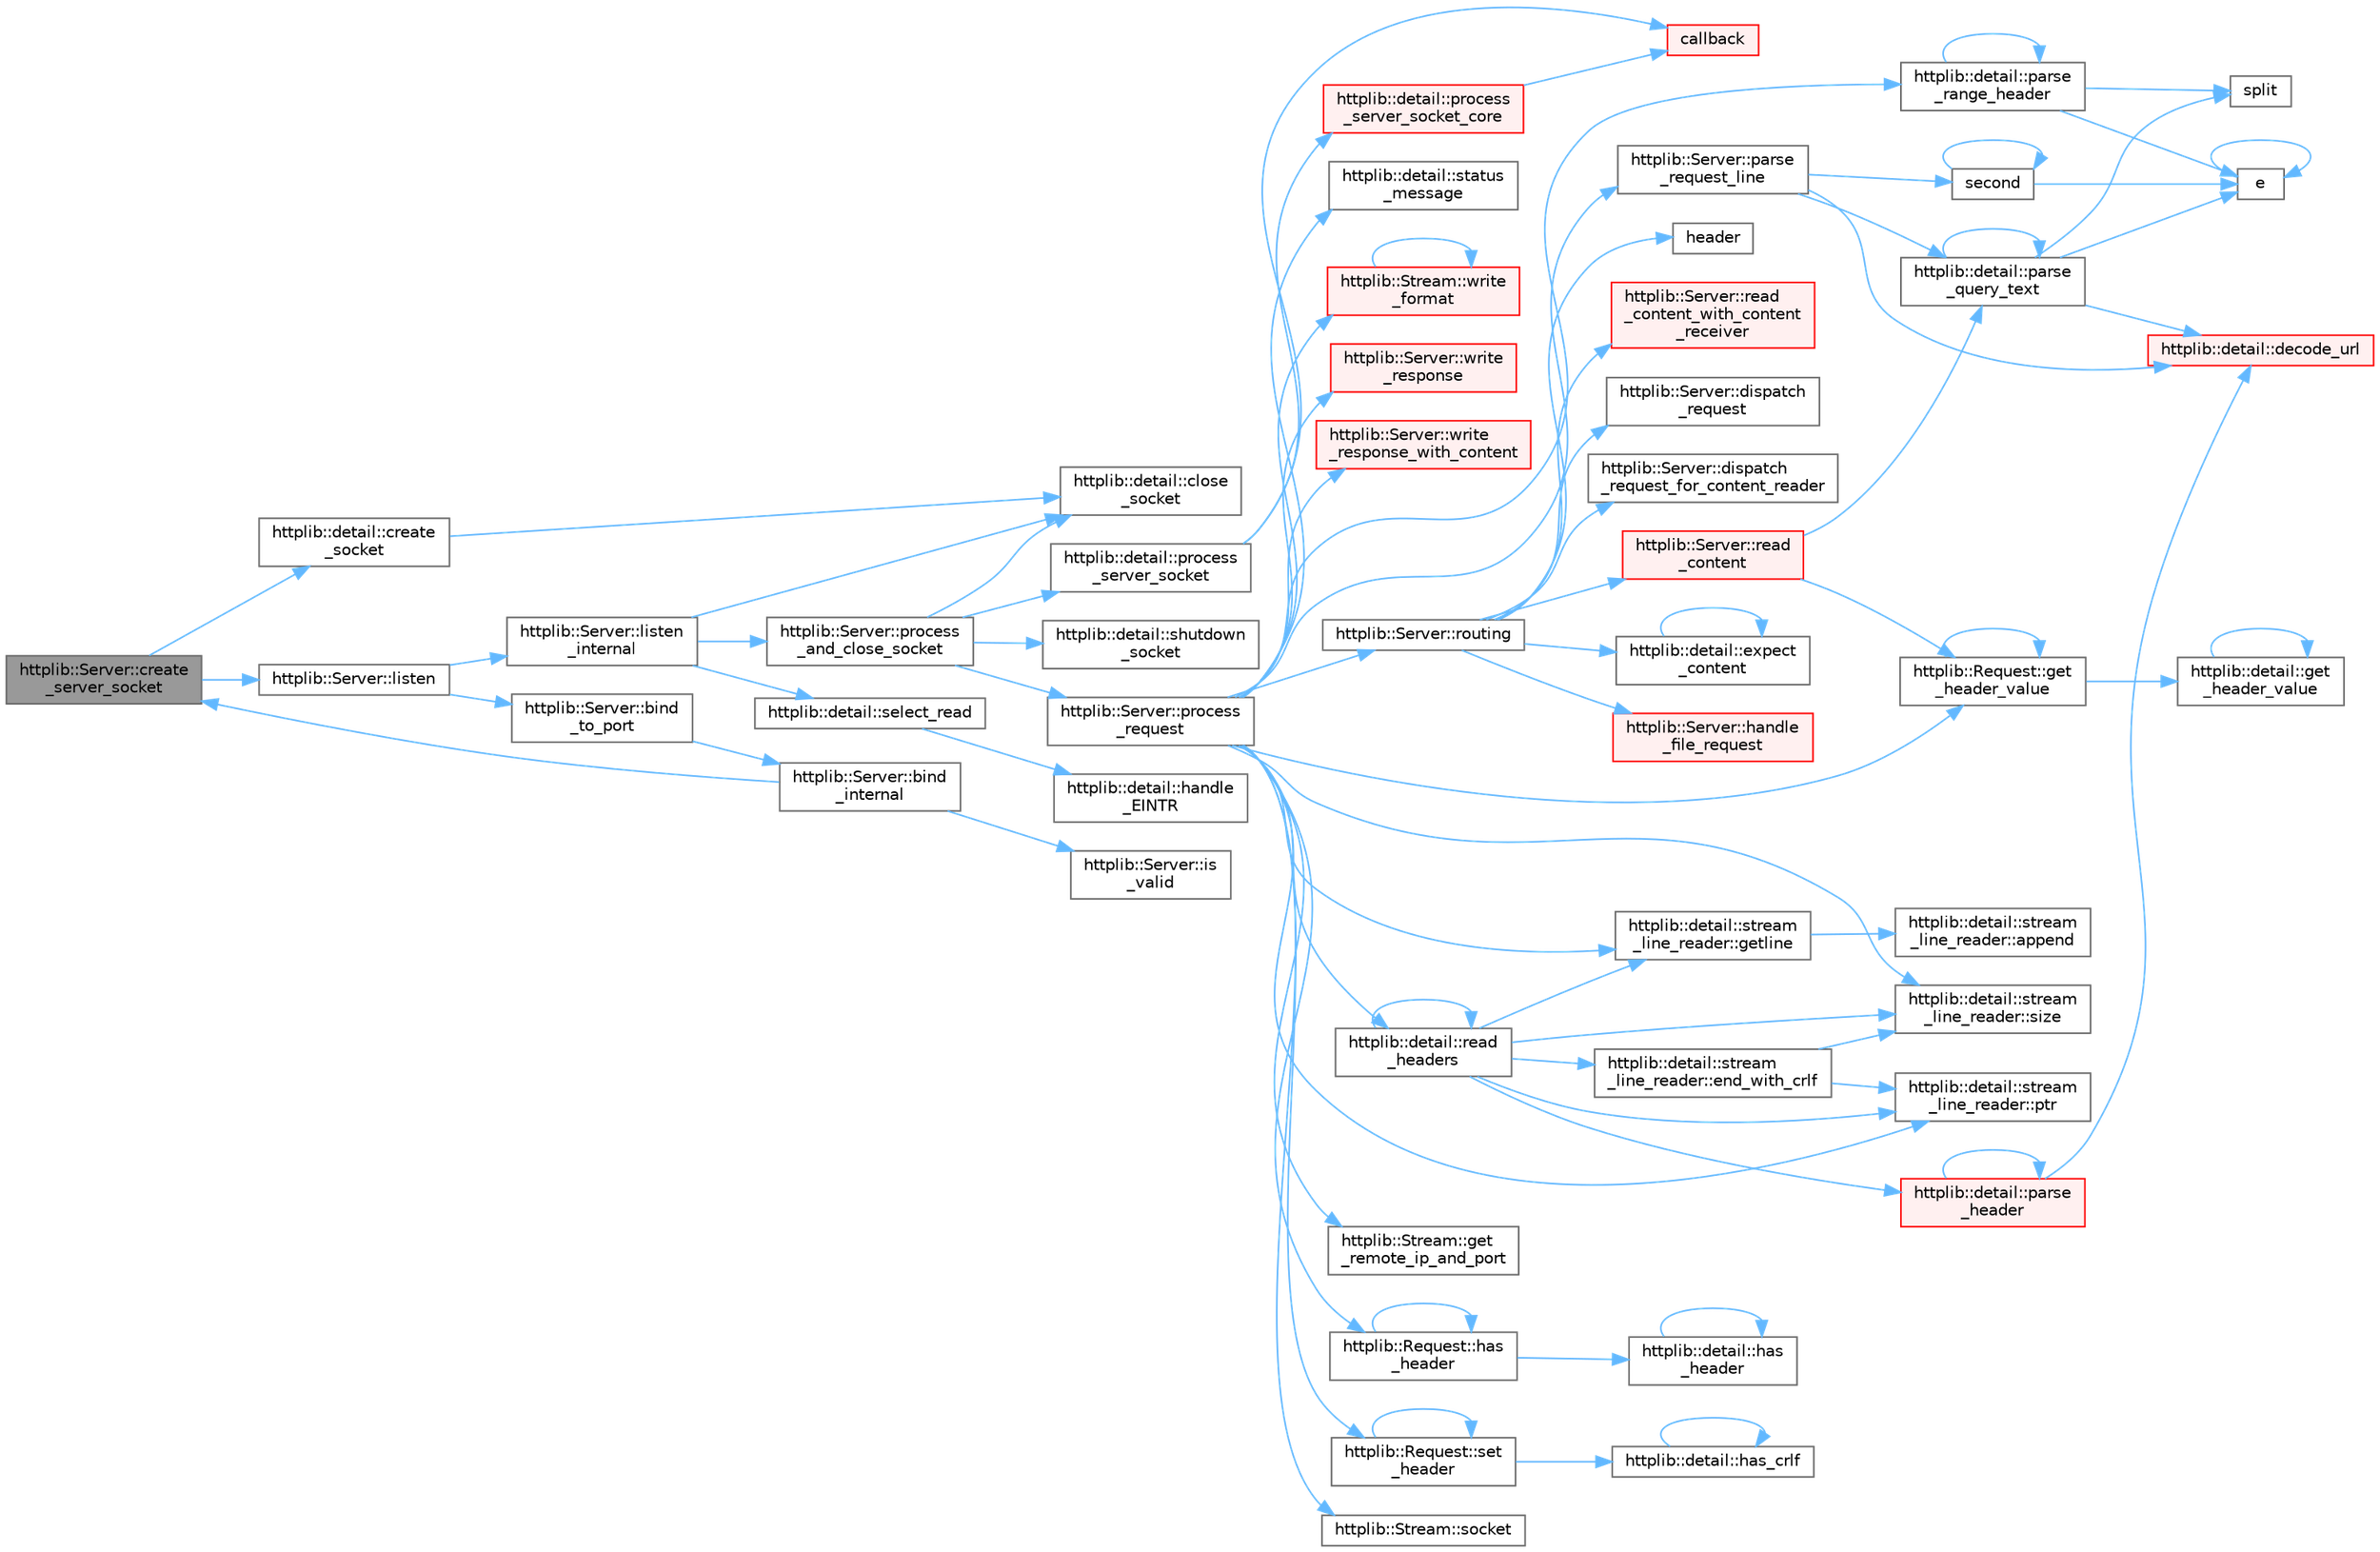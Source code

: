 digraph "httplib::Server::create_server_socket"
{
 // LATEX_PDF_SIZE
  bgcolor="transparent";
  edge [fontname=Helvetica,fontsize=10,labelfontname=Helvetica,labelfontsize=10];
  node [fontname=Helvetica,fontsize=10,shape=box,height=0.2,width=0.4];
  rankdir="LR";
  Node1 [id="Node000001",label="httplib::Server::create\l_server_socket",height=0.2,width=0.4,color="gray40", fillcolor="grey60", style="filled", fontcolor="black",tooltip=" "];
  Node1 -> Node2 [id="edge80_Node000001_Node000002",color="steelblue1",style="solid",tooltip=" "];
  Node2 [id="Node000002",label="httplib::detail::create\l_socket",height=0.2,width=0.4,color="grey40", fillcolor="white", style="filled",URL="$namespacehttplib_1_1detail.html#ac7c905a22c30a6c44d15934fc2c50d62",tooltip=" "];
  Node2 -> Node3 [id="edge81_Node000002_Node000003",color="steelblue1",style="solid",tooltip=" "];
  Node3 [id="Node000003",label="httplib::detail::close\l_socket",height=0.2,width=0.4,color="grey40", fillcolor="white", style="filled",URL="$namespacehttplib_1_1detail.html#ab97ddef67a99aee8ed2aec5e20d90286",tooltip=" "];
  Node1 -> Node4 [id="edge82_Node000001_Node000004",color="steelblue1",style="solid",tooltip=" "];
  Node4 [id="Node000004",label="httplib::Server::listen",height=0.2,width=0.4,color="grey40", fillcolor="white", style="filled",URL="$classhttplib_1_1_server.html#a774f4764f91ef2cd79ce8e8304218fe1",tooltip=" "];
  Node4 -> Node5 [id="edge83_Node000004_Node000005",color="steelblue1",style="solid",tooltip=" "];
  Node5 [id="Node000005",label="httplib::Server::bind\l_to_port",height=0.2,width=0.4,color="grey40", fillcolor="white", style="filled",URL="$classhttplib_1_1_server.html#ac5611068da316128f159e54f4117c024",tooltip=" "];
  Node5 -> Node6 [id="edge84_Node000005_Node000006",color="steelblue1",style="solid",tooltip=" "];
  Node6 [id="Node000006",label="httplib::Server::bind\l_internal",height=0.2,width=0.4,color="grey40", fillcolor="white", style="filled",URL="$classhttplib_1_1_server.html#a72051a59c07a1524ce034e39540e53c8",tooltip=" "];
  Node6 -> Node1 [id="edge85_Node000006_Node000001",color="steelblue1",style="solid",tooltip=" "];
  Node6 -> Node7 [id="edge86_Node000006_Node000007",color="steelblue1",style="solid",tooltip=" "];
  Node7 [id="Node000007",label="httplib::Server::is\l_valid",height=0.2,width=0.4,color="grey40", fillcolor="white", style="filled",URL="$classhttplib_1_1_server.html#a5f7fc24267a00c0bab92e2a4cddb9148",tooltip=" "];
  Node4 -> Node8 [id="edge87_Node000004_Node000008",color="steelblue1",style="solid",tooltip=" "];
  Node8 [id="Node000008",label="httplib::Server::listen\l_internal",height=0.2,width=0.4,color="grey40", fillcolor="white", style="filled",URL="$classhttplib_1_1_server.html#adff9037bb77e3ff3d75c6d58e4ae621d",tooltip=" "];
  Node8 -> Node3 [id="edge88_Node000008_Node000003",color="steelblue1",style="solid",tooltip=" "];
  Node8 -> Node9 [id="edge89_Node000008_Node000009",color="steelblue1",style="solid",tooltip=" "];
  Node9 [id="Node000009",label="httplib::Server::process\l_and_close_socket",height=0.2,width=0.4,color="grey40", fillcolor="white", style="filled",URL="$classhttplib_1_1_server.html#ac30c8ceb97d44f2a9032ee08e0744d6c",tooltip=" "];
  Node9 -> Node3 [id="edge90_Node000009_Node000003",color="steelblue1",style="solid",tooltip=" "];
  Node9 -> Node10 [id="edge91_Node000009_Node000010",color="steelblue1",style="solid",tooltip=" "];
  Node10 [id="Node000010",label="httplib::Server::process\l_request",height=0.2,width=0.4,color="grey40", fillcolor="white", style="filled",URL="$classhttplib_1_1_server.html#a10a80cd00cc21c7cd5f03de56a539fef",tooltip=" "];
  Node10 -> Node11 [id="edge92_Node000010_Node000011",color="steelblue1",style="solid",tooltip=" "];
  Node11 [id="Node000011",label="httplib::Request::get\l_header_value",height=0.2,width=0.4,color="grey40", fillcolor="white", style="filled",URL="$structhttplib_1_1_request.html#a4b4186433e1375a7be5eedb1a3c12d77",tooltip=" "];
  Node11 -> Node12 [id="edge93_Node000011_Node000012",color="steelblue1",style="solid",tooltip=" "];
  Node12 [id="Node000012",label="httplib::detail::get\l_header_value",height=0.2,width=0.4,color="grey40", fillcolor="white", style="filled",URL="$namespacehttplib_1_1detail.html#aef894f1e166e16c38e91b750b805b619",tooltip=" "];
  Node12 -> Node12 [id="edge94_Node000012_Node000012",color="steelblue1",style="solid",tooltip=" "];
  Node11 -> Node11 [id="edge95_Node000011_Node000011",color="steelblue1",style="solid",tooltip=" "];
  Node10 -> Node13 [id="edge96_Node000010_Node000013",color="steelblue1",style="solid",tooltip=" "];
  Node13 [id="Node000013",label="httplib::Stream::get\l_remote_ip_and_port",height=0.2,width=0.4,color="grey40", fillcolor="white", style="filled",URL="$classhttplib_1_1_stream.html#a69c4c8a58c9e943fea94f01e6b7dd5ca",tooltip=" "];
  Node10 -> Node14 [id="edge97_Node000010_Node000014",color="steelblue1",style="solid",tooltip=" "];
  Node14 [id="Node000014",label="httplib::detail::stream\l_line_reader::getline",height=0.2,width=0.4,color="grey40", fillcolor="white", style="filled",URL="$classhttplib_1_1detail_1_1stream__line__reader.html#a39b395742e14cc015a448f6ea4143d44",tooltip=" "];
  Node14 -> Node15 [id="edge98_Node000014_Node000015",color="steelblue1",style="solid",tooltip=" "];
  Node15 [id="Node000015",label="httplib::detail::stream\l_line_reader::append",height=0.2,width=0.4,color="grey40", fillcolor="white", style="filled",URL="$classhttplib_1_1detail_1_1stream__line__reader.html#a983947ba51e1523ddd195dddfdd9bd26",tooltip=" "];
  Node10 -> Node16 [id="edge99_Node000010_Node000016",color="steelblue1",style="solid",tooltip=" "];
  Node16 [id="Node000016",label="httplib::Request::has\l_header",height=0.2,width=0.4,color="grey40", fillcolor="white", style="filled",URL="$structhttplib_1_1_request.html#ab1d2a38febf2c2a2c408779c39fb60ad",tooltip=" "];
  Node16 -> Node17 [id="edge100_Node000016_Node000017",color="steelblue1",style="solid",tooltip=" "];
  Node17 [id="Node000017",label="httplib::detail::has\l_header",height=0.2,width=0.4,color="grey40", fillcolor="white", style="filled",URL="$namespacehttplib_1_1detail.html#a290756a21ec7646b70a02103cd61d061",tooltip=" "];
  Node17 -> Node17 [id="edge101_Node000017_Node000017",color="steelblue1",style="solid",tooltip=" "];
  Node16 -> Node16 [id="edge102_Node000016_Node000016",color="steelblue1",style="solid",tooltip=" "];
  Node10 -> Node18 [id="edge103_Node000010_Node000018",color="steelblue1",style="solid",tooltip=" "];
  Node18 [id="Node000018",label="httplib::detail::parse\l_range_header",height=0.2,width=0.4,color="grey40", fillcolor="white", style="filled",URL="$namespacehttplib_1_1detail.html#ad4101f2d385e30a6c88e24b6a9058113",tooltip=" "];
  Node18 -> Node19 [id="edge104_Node000018_Node000019",color="steelblue1",style="solid",tooltip=" "];
  Node19 [id="Node000019",label="e",height=0.2,width=0.4,color="grey40", fillcolor="white", style="filled",URL="$_cwise__array__power__array_8cpp.html#a9cb86ff854760bf91a154f2724a9101d",tooltip=" "];
  Node19 -> Node19 [id="edge105_Node000019_Node000019",color="steelblue1",style="solid",tooltip=" "];
  Node18 -> Node18 [id="edge106_Node000018_Node000018",color="steelblue1",style="solid",tooltip=" "];
  Node18 -> Node20 [id="edge107_Node000018_Node000020",color="steelblue1",style="solid",tooltip=" "];
  Node20 [id="Node000020",label="split",height=0.2,width=0.4,color="grey40", fillcolor="white", style="filled",URL="$dff__run_8cpp.html#a0711bc625a1e6944ca62107b5847365f",tooltip=" "];
  Node10 -> Node21 [id="edge108_Node000010_Node000021",color="steelblue1",style="solid",tooltip=" "];
  Node21 [id="Node000021",label="httplib::Server::parse\l_request_line",height=0.2,width=0.4,color="grey40", fillcolor="white", style="filled",URL="$classhttplib_1_1_server.html#a4ed9f8708ec078c9c0308e1d45673c46",tooltip=" "];
  Node21 -> Node22 [id="edge109_Node000021_Node000022",color="steelblue1",style="solid",tooltip=" "];
  Node22 [id="Node000022",label="httplib::detail::decode_url",height=0.2,width=0.4,color="red", fillcolor="#FFF0F0", style="filled",URL="$namespacehttplib_1_1detail.html#ad9a33d8ea46a298f605165c2d7a11626",tooltip=" "];
  Node21 -> Node26 [id="edge110_Node000021_Node000026",color="steelblue1",style="solid",tooltip=" "];
  Node26 [id="Node000026",label="httplib::detail::parse\l_query_text",height=0.2,width=0.4,color="grey40", fillcolor="white", style="filled",URL="$namespacehttplib_1_1detail.html#acd471412f59b3f94884fcb9e7986a480",tooltip=" "];
  Node26 -> Node22 [id="edge111_Node000026_Node000022",color="steelblue1",style="solid",tooltip=" "];
  Node26 -> Node19 [id="edge112_Node000026_Node000019",color="steelblue1",style="solid",tooltip=" "];
  Node26 -> Node26 [id="edge113_Node000026_Node000026",color="steelblue1",style="solid",tooltip=" "];
  Node26 -> Node20 [id="edge114_Node000026_Node000020",color="steelblue1",style="solid",tooltip=" "];
  Node21 -> Node27 [id="edge115_Node000021_Node000027",color="steelblue1",style="solid",tooltip=" "];
  Node27 [id="Node000027",label="second",height=0.2,width=0.4,color="grey40", fillcolor="white", style="filled",URL="$second___n_o_n_e_8f.html#ae9f971a8b343bd2fcb85c3b16da97f10",tooltip="SECOND returns nothing"];
  Node27 -> Node19 [id="edge116_Node000027_Node000019",color="steelblue1",style="solid",tooltip=" "];
  Node27 -> Node27 [id="edge117_Node000027_Node000027",color="steelblue1",style="solid",tooltip=" "];
  Node10 -> Node28 [id="edge118_Node000010_Node000028",color="steelblue1",style="solid",tooltip=" "];
  Node28 [id="Node000028",label="httplib::detail::stream\l_line_reader::ptr",height=0.2,width=0.4,color="grey40", fillcolor="white", style="filled",URL="$classhttplib_1_1detail_1_1stream__line__reader.html#ac1ea873b6559ff411cb777d2bbdba4cc",tooltip=" "];
  Node10 -> Node29 [id="edge119_Node000010_Node000029",color="steelblue1",style="solid",tooltip=" "];
  Node29 [id="Node000029",label="httplib::detail::read\l_headers",height=0.2,width=0.4,color="grey40", fillcolor="white", style="filled",URL="$namespacehttplib_1_1detail.html#aeb8db950848e27227eb130f609b293cf",tooltip=" "];
  Node29 -> Node30 [id="edge120_Node000029_Node000030",color="steelblue1",style="solid",tooltip=" "];
  Node30 [id="Node000030",label="httplib::detail::stream\l_line_reader::end_with_crlf",height=0.2,width=0.4,color="grey40", fillcolor="white", style="filled",URL="$classhttplib_1_1detail_1_1stream__line__reader.html#aa0776295bbb7bd734a00dd6ffc281c31",tooltip=" "];
  Node30 -> Node28 [id="edge121_Node000030_Node000028",color="steelblue1",style="solid",tooltip=" "];
  Node30 -> Node31 [id="edge122_Node000030_Node000031",color="steelblue1",style="solid",tooltip=" "];
  Node31 [id="Node000031",label="httplib::detail::stream\l_line_reader::size",height=0.2,width=0.4,color="grey40", fillcolor="white", style="filled",URL="$classhttplib_1_1detail_1_1stream__line__reader.html#abf2e2d85e7411c8af6e84109029b4d6e",tooltip=" "];
  Node29 -> Node14 [id="edge123_Node000029_Node000014",color="steelblue1",style="solid",tooltip=" "];
  Node29 -> Node32 [id="edge124_Node000029_Node000032",color="steelblue1",style="solid",tooltip=" "];
  Node32 [id="Node000032",label="httplib::detail::parse\l_header",height=0.2,width=0.4,color="red", fillcolor="#FFF0F0", style="filled",URL="$namespacehttplib_1_1detail.html#a9f88ca460e7fee64d3598e4d79349f9a",tooltip=" "];
  Node32 -> Node22 [id="edge125_Node000032_Node000022",color="steelblue1",style="solid",tooltip=" "];
  Node32 -> Node32 [id="edge126_Node000032_Node000032",color="steelblue1",style="solid",tooltip=" "];
  Node29 -> Node28 [id="edge127_Node000029_Node000028",color="steelblue1",style="solid",tooltip=" "];
  Node29 -> Node29 [id="edge128_Node000029_Node000029",color="steelblue1",style="solid",tooltip=" "];
  Node29 -> Node31 [id="edge129_Node000029_Node000031",color="steelblue1",style="solid",tooltip=" "];
  Node10 -> Node34 [id="edge130_Node000010_Node000034",color="steelblue1",style="solid",tooltip=" "];
  Node34 [id="Node000034",label="httplib::Server::routing",height=0.2,width=0.4,color="grey40", fillcolor="white", style="filled",URL="$classhttplib_1_1_server.html#a93a7d1e50892f05854b060e866d86f6a",tooltip=" "];
  Node34 -> Node35 [id="edge131_Node000034_Node000035",color="steelblue1",style="solid",tooltip=" "];
  Node35 [id="Node000035",label="httplib::Server::dispatch\l_request",height=0.2,width=0.4,color="grey40", fillcolor="white", style="filled",URL="$classhttplib_1_1_server.html#aba42ecaa50f4f260640538a54e226195",tooltip=" "];
  Node34 -> Node36 [id="edge132_Node000034_Node000036",color="steelblue1",style="solid",tooltip=" "];
  Node36 [id="Node000036",label="httplib::Server::dispatch\l_request_for_content_reader",height=0.2,width=0.4,color="grey40", fillcolor="white", style="filled",URL="$classhttplib_1_1_server.html#a8fa51659d66e494d5b0e8d067870d23c",tooltip=" "];
  Node34 -> Node37 [id="edge133_Node000034_Node000037",color="steelblue1",style="solid",tooltip=" "];
  Node37 [id="Node000037",label="httplib::detail::expect\l_content",height=0.2,width=0.4,color="grey40", fillcolor="white", style="filled",URL="$namespacehttplib_1_1detail.html#a8cc06e1287343bb2231f8009621db60e",tooltip=" "];
  Node37 -> Node37 [id="edge134_Node000037_Node000037",color="steelblue1",style="solid",tooltip=" "];
  Node34 -> Node38 [id="edge135_Node000034_Node000038",color="steelblue1",style="solid",tooltip=" "];
  Node38 [id="Node000038",label="httplib::Server::handle\l_file_request",height=0.2,width=0.4,color="red", fillcolor="#FFF0F0", style="filled",URL="$classhttplib_1_1_server.html#ad3b8b79ecdd2bb893cdf95a014bfa031",tooltip=" "];
  Node34 -> Node44 [id="edge136_Node000034_Node000044",color="steelblue1",style="solid",tooltip=" "];
  Node44 [id="Node000044",label="header",height=0.2,width=0.4,color="grey40", fillcolor="white", style="filled",URL="$cblat1_8f.html#a410931b600854e6dd3e253731606117e",tooltip=" "];
  Node34 -> Node45 [id="edge137_Node000034_Node000045",color="steelblue1",style="solid",tooltip=" "];
  Node45 [id="Node000045",label="httplib::Server::read\l_content",height=0.2,width=0.4,color="red", fillcolor="#FFF0F0", style="filled",URL="$classhttplib_1_1_server.html#af1b7305d0ac366d0c0a5f026b3a2dcc7",tooltip=" "];
  Node45 -> Node11 [id="edge138_Node000045_Node000011",color="steelblue1",style="solid",tooltip=" "];
  Node45 -> Node26 [id="edge139_Node000045_Node000026",color="steelblue1",style="solid",tooltip=" "];
  Node34 -> Node102 [id="edge140_Node000034_Node000102",color="steelblue1",style="solid",tooltip=" "];
  Node102 [id="Node000102",label="httplib::Server::read\l_content_with_content\l_receiver",height=0.2,width=0.4,color="red", fillcolor="#FFF0F0", style="filled",URL="$classhttplib_1_1_server.html#aef18496cb35c404b71c763442f7c155a",tooltip=" "];
  Node10 -> Node103 [id="edge141_Node000010_Node000103",color="steelblue1",style="solid",tooltip=" "];
  Node103 [id="Node000103",label="httplib::Request::set\l_header",height=0.2,width=0.4,color="grey40", fillcolor="white", style="filled",URL="$structhttplib_1_1_request.html#acc869733c900de3687d675aadd8ce30a",tooltip=" "];
  Node103 -> Node104 [id="edge142_Node000103_Node000104",color="steelblue1",style="solid",tooltip=" "];
  Node104 [id="Node000104",label="httplib::detail::has_crlf",height=0.2,width=0.4,color="grey40", fillcolor="white", style="filled",URL="$namespacehttplib_1_1detail.html#ab084360aabd1bb3ec5d12bda0e76e562",tooltip=" "];
  Node104 -> Node104 [id="edge143_Node000104_Node000104",color="steelblue1",style="solid",tooltip=" "];
  Node103 -> Node103 [id="edge144_Node000103_Node000103",color="steelblue1",style="solid",tooltip=" "];
  Node10 -> Node31 [id="edge145_Node000010_Node000031",color="steelblue1",style="solid",tooltip=" "];
  Node10 -> Node105 [id="edge146_Node000010_Node000105",color="steelblue1",style="solid",tooltip=" "];
  Node105 [id="Node000105",label="httplib::Stream::socket",height=0.2,width=0.4,color="grey40", fillcolor="white", style="filled",URL="$classhttplib_1_1_stream.html#ad2ea435dea23ee5f89b0792f4cb2d742",tooltip=" "];
  Node10 -> Node106 [id="edge147_Node000010_Node000106",color="steelblue1",style="solid",tooltip=" "];
  Node106 [id="Node000106",label="httplib::detail::status\l_message",height=0.2,width=0.4,color="grey40", fillcolor="white", style="filled",URL="$namespacehttplib_1_1detail.html#a53ecc5e40689fc4b7c2f5ed456260128",tooltip=" "];
  Node10 -> Node107 [id="edge148_Node000010_Node000107",color="steelblue1",style="solid",tooltip=" "];
  Node107 [id="Node000107",label="httplib::Stream::write\l_format",height=0.2,width=0.4,color="red", fillcolor="#FFF0F0", style="filled",URL="$classhttplib_1_1_stream.html#afe3bb065d62f564f6a86fe12949b6789",tooltip=" "];
  Node107 -> Node107 [id="edge149_Node000107_Node000107",color="steelblue1",style="solid",tooltip=" "];
  Node10 -> Node161 [id="edge150_Node000010_Node000161",color="steelblue1",style="solid",tooltip=" "];
  Node161 [id="Node000161",label="httplib::Server::write\l_response",height=0.2,width=0.4,color="red", fillcolor="#FFF0F0", style="filled",URL="$classhttplib_1_1_server.html#a1446ed2e548ea5f449e7be24ff8dc71e",tooltip=" "];
  Node10 -> Node184 [id="edge151_Node000010_Node000184",color="steelblue1",style="solid",tooltip=" "];
  Node184 [id="Node000184",label="httplib::Server::write\l_response_with_content",height=0.2,width=0.4,color="red", fillcolor="#FFF0F0", style="filled",URL="$classhttplib_1_1_server.html#acbb453f23f0d2c9ab8d9ba17416ea6f0",tooltip=" "];
  Node9 -> Node185 [id="edge152_Node000009_Node000185",color="steelblue1",style="solid",tooltip=" "];
  Node185 [id="Node000185",label="httplib::detail::process\l_server_socket",height=0.2,width=0.4,color="grey40", fillcolor="white", style="filled",URL="$namespacehttplib_1_1detail.html#ac93f82fce90706744b03f22eecc0f73d",tooltip=" "];
  Node185 -> Node60 [id="edge153_Node000185_Node000060",color="steelblue1",style="solid",tooltip=" "];
  Node60 [id="Node000060",label="callback",height=0.2,width=0.4,color="red", fillcolor="#FFF0F0", style="filled",URL="$external_2spine-runtimes_2spine-sfml_2c_2example_2main_8cpp.html#a2f27b7fc84a39cace84d90f62a8d4c8e",tooltip=" "];
  Node185 -> Node186 [id="edge154_Node000185_Node000186",color="steelblue1",style="solid",tooltip=" "];
  Node186 [id="Node000186",label="httplib::detail::process\l_server_socket_core",height=0.2,width=0.4,color="red", fillcolor="#FFF0F0", style="filled",URL="$namespacehttplib_1_1detail.html#a5f0c9305bd9afeafdd749b0c1a61b1e8",tooltip=" "];
  Node186 -> Node60 [id="edge155_Node000186_Node000060",color="steelblue1",style="solid",tooltip=" "];
  Node9 -> Node190 [id="edge156_Node000009_Node000190",color="steelblue1",style="solid",tooltip=" "];
  Node190 [id="Node000190",label="httplib::detail::shutdown\l_socket",height=0.2,width=0.4,color="grey40", fillcolor="white", style="filled",URL="$namespacehttplib_1_1detail.html#a6fe756f70ad6d331f8269d1504ecc296",tooltip=" "];
  Node8 -> Node188 [id="edge157_Node000008_Node000188",color="steelblue1",style="solid",tooltip=" "];
  Node188 [id="Node000188",label="httplib::detail::select_read",height=0.2,width=0.4,color="grey40", fillcolor="white", style="filled",URL="$namespacehttplib_1_1detail.html#ade5583c2e13e0822f2a90227894d92fe",tooltip=" "];
  Node188 -> Node189 [id="edge158_Node000188_Node000189",color="steelblue1",style="solid",tooltip=" "];
  Node189 [id="Node000189",label="httplib::detail::handle\l_EINTR",height=0.2,width=0.4,color="grey40", fillcolor="white", style="filled",URL="$namespacehttplib_1_1detail.html#a8fbaa8fefb24f6dd249b62f832f64a84",tooltip=" "];
}
